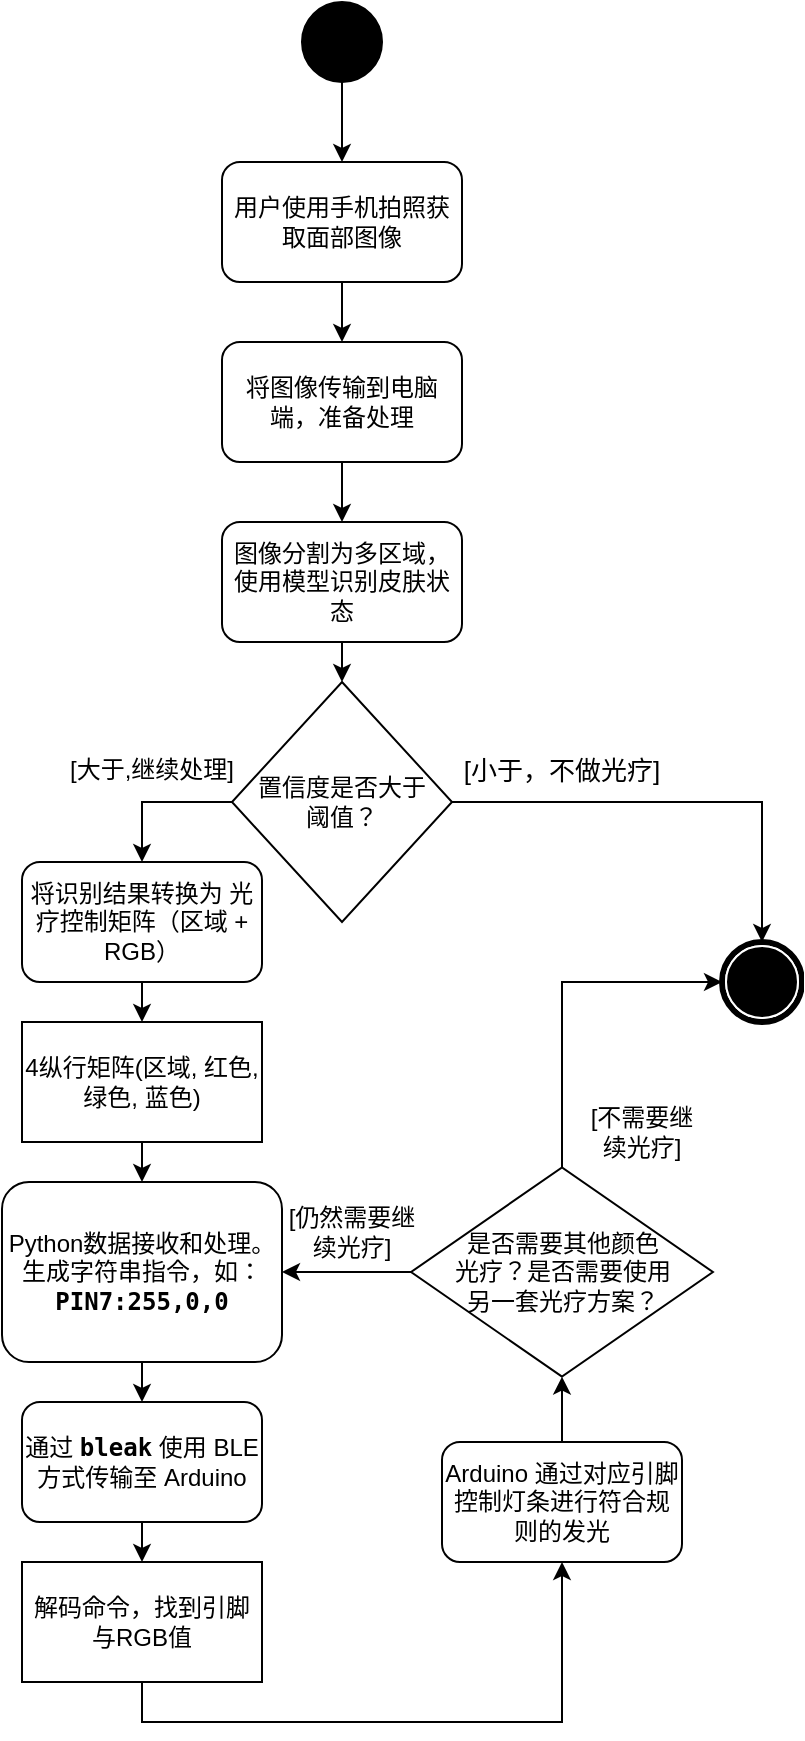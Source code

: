 <mxfile version="26.2.13">
  <diagram name="Page-1" id="0783ab3e-0a74-02c8-0abd-f7b4e66b4bec">
    <mxGraphModel dx="1740" dy="890" grid="1" gridSize="10" guides="1" tooltips="1" connect="1" arrows="1" fold="1" page="1" pageScale="1" pageWidth="850" pageHeight="1100" background="none" math="0" shadow="0">
      <root>
        <mxCell id="0" />
        <mxCell id="1" parent="0" />
        <mxCell id="60571a20871a0731-4" value="" style="ellipse;whiteSpace=wrap;html=1;rounded=0;shadow=0;comic=0;labelBackgroundColor=none;strokeWidth=1;fillColor=#000000;fontFamily=Verdana;fontSize=12;align=center;" parent="1" vertex="1">
          <mxGeometry x="550" y="150" width="40" height="40" as="geometry" />
        </mxCell>
        <mxCell id="wguGmi2jKLhknNLm4Vr_-5" value="用户使用手机拍照获取面部图像" style="rounded=1;whiteSpace=wrap;html=1;" vertex="1" parent="1">
          <mxGeometry x="510" y="230" width="120" height="60" as="geometry" />
        </mxCell>
        <mxCell id="wguGmi2jKLhknNLm4Vr_-7" value="" style="endArrow=classic;html=1;rounded=0;exitX=0.5;exitY=1;exitDx=0;exitDy=0;entryX=0.5;entryY=0;entryDx=0;entryDy=0;" edge="1" parent="1" source="60571a20871a0731-4" target="wguGmi2jKLhknNLm4Vr_-5">
          <mxGeometry width="50" height="50" relative="1" as="geometry">
            <mxPoint x="220" y="400" as="sourcePoint" />
            <mxPoint x="270" y="350" as="targetPoint" />
          </mxGeometry>
        </mxCell>
        <mxCell id="wguGmi2jKLhknNLm4Vr_-8" value="" style="endArrow=classic;html=1;rounded=0;exitX=0.5;exitY=1;exitDx=0;exitDy=0;" edge="1" parent="1" source="wguGmi2jKLhknNLm4Vr_-5">
          <mxGeometry width="50" height="50" relative="1" as="geometry">
            <mxPoint x="220" y="400" as="sourcePoint" />
            <mxPoint x="570" y="320" as="targetPoint" />
          </mxGeometry>
        </mxCell>
        <mxCell id="wguGmi2jKLhknNLm4Vr_-10" value="将图像传输到电脑端，准备处理" style="rounded=1;whiteSpace=wrap;html=1;" vertex="1" parent="1">
          <mxGeometry x="510" y="320" width="120" height="60" as="geometry" />
        </mxCell>
        <mxCell id="wguGmi2jKLhknNLm4Vr_-11" value="" style="endArrow=classic;html=1;rounded=0;exitX=0.5;exitY=1;exitDx=0;exitDy=0;entryX=0.5;entryY=0;entryDx=0;entryDy=0;" edge="1" parent="1" source="wguGmi2jKLhknNLm4Vr_-10" target="wguGmi2jKLhknNLm4Vr_-12">
          <mxGeometry width="50" height="50" relative="1" as="geometry">
            <mxPoint x="320" y="400" as="sourcePoint" />
            <mxPoint x="570" y="460" as="targetPoint" />
          </mxGeometry>
        </mxCell>
        <mxCell id="wguGmi2jKLhknNLm4Vr_-12" value="图像分割为多区域，使用模型识别皮肤状态" style="rounded=1;whiteSpace=wrap;html=1;" vertex="1" parent="1">
          <mxGeometry x="510" y="410" width="120" height="60" as="geometry" />
        </mxCell>
        <mxCell id="wguGmi2jKLhknNLm4Vr_-13" value="&lt;div&gt;置信度是否大于&lt;/div&gt;&lt;div&gt;阈值？&lt;/div&gt;" style="rhombus;whiteSpace=wrap;html=1;" vertex="1" parent="1">
          <mxGeometry x="515" y="490" width="110" height="120" as="geometry" />
        </mxCell>
        <mxCell id="wguGmi2jKLhknNLm4Vr_-14" value="" style="endArrow=classic;html=1;rounded=0;exitX=0.5;exitY=1;exitDx=0;exitDy=0;entryX=0.5;entryY=0;entryDx=0;entryDy=0;" edge="1" parent="1" source="wguGmi2jKLhknNLm4Vr_-12" target="wguGmi2jKLhknNLm4Vr_-13">
          <mxGeometry width="50" height="50" relative="1" as="geometry">
            <mxPoint x="530" y="600" as="sourcePoint" />
            <mxPoint x="580" y="550" as="targetPoint" />
          </mxGeometry>
        </mxCell>
        <mxCell id="wguGmi2jKLhknNLm4Vr_-18" value="" style="endArrow=classic;html=1;rounded=0;entryX=0.5;entryY=0;entryDx=0;entryDy=0;" edge="1" parent="1" source="wguGmi2jKLhknNLm4Vr_-20" target="wguGmi2jKLhknNLm4Vr_-28">
          <mxGeometry width="50" height="50" relative="1" as="geometry">
            <mxPoint x="470" y="610" as="sourcePoint" />
            <mxPoint x="470" y="680" as="targetPoint" />
          </mxGeometry>
        </mxCell>
        <mxCell id="wguGmi2jKLhknNLm4Vr_-22" value="Python数据接收和处理。生成字符串指令，如：&lt;code data-end=&quot;698&quot; data-start=&quot;684&quot;&gt;&lt;b&gt;PIN7:255,0,0&lt;/b&gt;&lt;/code&gt;" style="rounded=1;whiteSpace=wrap;html=1;" vertex="1" parent="1">
          <mxGeometry x="400" y="740" width="140" height="90" as="geometry" />
        </mxCell>
        <mxCell id="wguGmi2jKLhknNLm4Vr_-23" value="通过&lt;b&gt; &lt;code data-end=&quot;745&quot; data-start=&quot;738&quot;&gt;bleak&lt;/code&gt; &lt;/b&gt;使用 BLE 方式传输至 Arduino" style="rounded=1;whiteSpace=wrap;html=1;" vertex="1" parent="1">
          <mxGeometry x="410" y="850" width="120" height="60" as="geometry" />
        </mxCell>
        <mxCell id="wguGmi2jKLhknNLm4Vr_-24" value="Arduino 通过对应引脚控制灯条进行符合规则的发光" style="rounded=1;whiteSpace=wrap;html=1;direction=west;" vertex="1" parent="1">
          <mxGeometry x="620" y="870" width="120" height="60" as="geometry" />
        </mxCell>
        <mxCell id="wguGmi2jKLhknNLm4Vr_-26" value="&lt;div&gt;是否需要其他颜色&lt;/div&gt;&lt;div&gt;光疗？是否需要使用&lt;/div&gt;&lt;div&gt;另一套光疗方案？&lt;/div&gt;" style="rhombus;whiteSpace=wrap;html=1;direction=west;" vertex="1" parent="1">
          <mxGeometry x="604.53" y="732.69" width="150.94" height="104.63" as="geometry" />
        </mxCell>
        <mxCell id="wguGmi2jKLhknNLm4Vr_-28" value=" 4纵行矩阵(区域, 红色, 绿色, 蓝色)" style="rounded=0;whiteSpace=wrap;html=1;" vertex="1" parent="1">
          <mxGeometry x="410" y="660" width="120" height="60" as="geometry" />
        </mxCell>
        <mxCell id="wguGmi2jKLhknNLm4Vr_-31" value="" style="endArrow=classic;html=1;rounded=0;entryX=1;entryY=0.5;entryDx=0;entryDy=0;exitX=1;exitY=0.5;exitDx=0;exitDy=0;" edge="1" parent="1" source="wguGmi2jKLhknNLm4Vr_-26" target="wguGmi2jKLhknNLm4Vr_-22">
          <mxGeometry width="50" height="50" relative="1" as="geometry">
            <mxPoint x="590" y="820" as="sourcePoint" />
            <mxPoint x="60" y="920" as="targetPoint" />
          </mxGeometry>
        </mxCell>
        <mxCell id="wguGmi2jKLhknNLm4Vr_-32" value="" style="endArrow=classic;html=1;rounded=0;exitX=0.5;exitY=1;exitDx=0;exitDy=0;entryX=0.5;entryY=0;entryDx=0;entryDy=0;" edge="1" parent="1" target="wguGmi2jKLhknNLm4Vr_-26">
          <mxGeometry width="50" height="50" relative="1" as="geometry">
            <mxPoint x="680" y="870" as="sourcePoint" />
            <mxPoint x="60" y="1080" as="targetPoint" />
          </mxGeometry>
        </mxCell>
        <mxCell id="wguGmi2jKLhknNLm4Vr_-35" value="" style="endArrow=classic;html=1;rounded=0;exitX=0.5;exitY=1;exitDx=0;exitDy=0;entryX=0.5;entryY=0;entryDx=0;entryDy=0;" edge="1" parent="1" source="wguGmi2jKLhknNLm4Vr_-22" target="wguGmi2jKLhknNLm4Vr_-23">
          <mxGeometry width="50" height="50" relative="1" as="geometry">
            <mxPoint x="10" y="970" as="sourcePoint" />
            <mxPoint x="60" y="920" as="targetPoint" />
          </mxGeometry>
        </mxCell>
        <mxCell id="wguGmi2jKLhknNLm4Vr_-36" value="解码命令，找到引脚与RGB值" style="rounded=0;whiteSpace=wrap;html=1;" vertex="1" parent="1">
          <mxGeometry x="410" y="930" width="120" height="60" as="geometry" />
        </mxCell>
        <mxCell id="wguGmi2jKLhknNLm4Vr_-38" value="" style="endArrow=classic;html=1;rounded=0;exitX=0.5;exitY=1;exitDx=0;exitDy=0;entryX=0.5;entryY=0;entryDx=0;entryDy=0;" edge="1" parent="1" source="wguGmi2jKLhknNLm4Vr_-23" target="wguGmi2jKLhknNLm4Vr_-36">
          <mxGeometry width="50" height="50" relative="1" as="geometry">
            <mxPoint x="10" y="1110" as="sourcePoint" />
            <mxPoint x="60" y="1060" as="targetPoint" />
          </mxGeometry>
        </mxCell>
        <mxCell id="wguGmi2jKLhknNLm4Vr_-39" value="" style="endArrow=classic;html=1;rounded=0;exitX=0.5;exitY=1;exitDx=0;exitDy=0;entryX=0.5;entryY=0;entryDx=0;entryDy=0;" edge="1" parent="1" source="wguGmi2jKLhknNLm4Vr_-36" target="wguGmi2jKLhknNLm4Vr_-24">
          <mxGeometry width="50" height="50" relative="1" as="geometry">
            <mxPoint x="10" y="1110" as="sourcePoint" />
            <mxPoint x="60" y="1060" as="targetPoint" />
            <Array as="points">
              <mxPoint x="470" y="1010" />
              <mxPoint x="680" y="1010" />
            </Array>
          </mxGeometry>
        </mxCell>
        <mxCell id="wguGmi2jKLhknNLm4Vr_-40" value="" style="endArrow=classic;html=1;rounded=0;exitX=0.5;exitY=1;exitDx=0;exitDy=0;entryX=0;entryY=0.5;entryDx=0;entryDy=0;" edge="1" parent="1" source="wguGmi2jKLhknNLm4Vr_-26" target="60571a20871a0731-5">
          <mxGeometry width="50" height="50" relative="1" as="geometry">
            <mxPoint x="10" y="1190" as="sourcePoint" />
            <mxPoint x="700" y="1100" as="targetPoint" />
            <Array as="points">
              <mxPoint x="680" y="640" />
            </Array>
          </mxGeometry>
        </mxCell>
        <mxCell id="wguGmi2jKLhknNLm4Vr_-41" value="" style="endArrow=classic;html=1;rounded=0;exitX=1;exitY=0.5;exitDx=0;exitDy=0;" edge="1" parent="1" source="wguGmi2jKLhknNLm4Vr_-13" target="60571a20871a0731-5">
          <mxGeometry width="50" height="50" relative="1" as="geometry">
            <mxPoint x="680" y="590" as="sourcePoint" />
            <mxPoint x="680" y="680" as="targetPoint" />
            <Array as="points">
              <mxPoint x="680" y="550" />
              <mxPoint x="780" y="550" />
            </Array>
          </mxGeometry>
        </mxCell>
        <mxCell id="60571a20871a0731-5" value="" style="shape=mxgraph.bpmn.shape;html=1;verticalLabelPosition=bottom;labelBackgroundColor=#ffffff;verticalAlign=top;perimeter=ellipsePerimeter;outline=end;symbol=terminate;rounded=0;shadow=0;comic=0;strokeWidth=1;fontFamily=Verdana;fontSize=12;align=center;" parent="1" vertex="1">
          <mxGeometry x="760" y="620" width="40" height="40" as="geometry" />
        </mxCell>
        <mxCell id="wguGmi2jKLhknNLm4Vr_-42" value="" style="endArrow=classic;html=1;rounded=0;exitX=0;exitY=0.5;exitDx=0;exitDy=0;entryX=0.5;entryY=0;entryDx=0;entryDy=0;" edge="1" parent="1" source="wguGmi2jKLhknNLm4Vr_-13" target="wguGmi2jKLhknNLm4Vr_-20">
          <mxGeometry width="50" height="50" relative="1" as="geometry">
            <mxPoint x="470" y="550" as="sourcePoint" />
            <mxPoint x="470" y="680" as="targetPoint" />
            <Array as="points">
              <mxPoint x="470" y="550" />
            </Array>
          </mxGeometry>
        </mxCell>
        <mxCell id="wguGmi2jKLhknNLm4Vr_-20" value="将识别结果转换为 光疗控制矩阵（区域 + RGB）" style="rounded=1;whiteSpace=wrap;html=1;" vertex="1" parent="1">
          <mxGeometry x="410" y="580" width="120" height="60" as="geometry" />
        </mxCell>
        <mxCell id="wguGmi2jKLhknNLm4Vr_-43" value="" style="endArrow=classic;html=1;rounded=0;exitX=0.5;exitY=1;exitDx=0;exitDy=0;entryX=0.5;entryY=0;entryDx=0;entryDy=0;" edge="1" parent="1" source="wguGmi2jKLhknNLm4Vr_-28" target="wguGmi2jKLhknNLm4Vr_-22">
          <mxGeometry width="50" height="50" relative="1" as="geometry">
            <mxPoint x="580" y="760" as="sourcePoint" />
            <mxPoint x="630" y="710" as="targetPoint" />
          </mxGeometry>
        </mxCell>
        <mxCell id="wguGmi2jKLhknNLm4Vr_-44" value="&lt;font style=&quot;font-size: 13px;&quot;&gt;[小于，不做光疗&lt;font&gt;]&lt;/font&gt;&lt;/font&gt;" style="text;strokeColor=none;align=center;fillColor=none;html=1;verticalAlign=middle;whiteSpace=wrap;rounded=0;" vertex="1" parent="1">
          <mxGeometry x="620" y="519" width="120" height="30" as="geometry" />
        </mxCell>
        <mxCell id="wguGmi2jKLhknNLm4Vr_-46" value="[大于,继续处理]" style="text;strokeColor=none;align=center;fillColor=none;html=1;verticalAlign=middle;whiteSpace=wrap;rounded=0;" vertex="1" parent="1">
          <mxGeometry x="430" y="519" width="90" height="30" as="geometry" />
        </mxCell>
        <mxCell id="wguGmi2jKLhknNLm4Vr_-47" value="[仍然需要继续光疗]" style="text;strokeColor=none;align=center;fillColor=none;html=1;verticalAlign=middle;whiteSpace=wrap;rounded=0;" vertex="1" parent="1">
          <mxGeometry x="540" y="760" width="70" height="10" as="geometry" />
        </mxCell>
        <mxCell id="wguGmi2jKLhknNLm4Vr_-48" value="[不需要继续光疗]" style="text;strokeColor=none;align=center;fillColor=none;html=1;verticalAlign=middle;whiteSpace=wrap;rounded=0;" vertex="1" parent="1">
          <mxGeometry x="690" y="700" width="60" height="30" as="geometry" />
        </mxCell>
      </root>
    </mxGraphModel>
  </diagram>
</mxfile>
